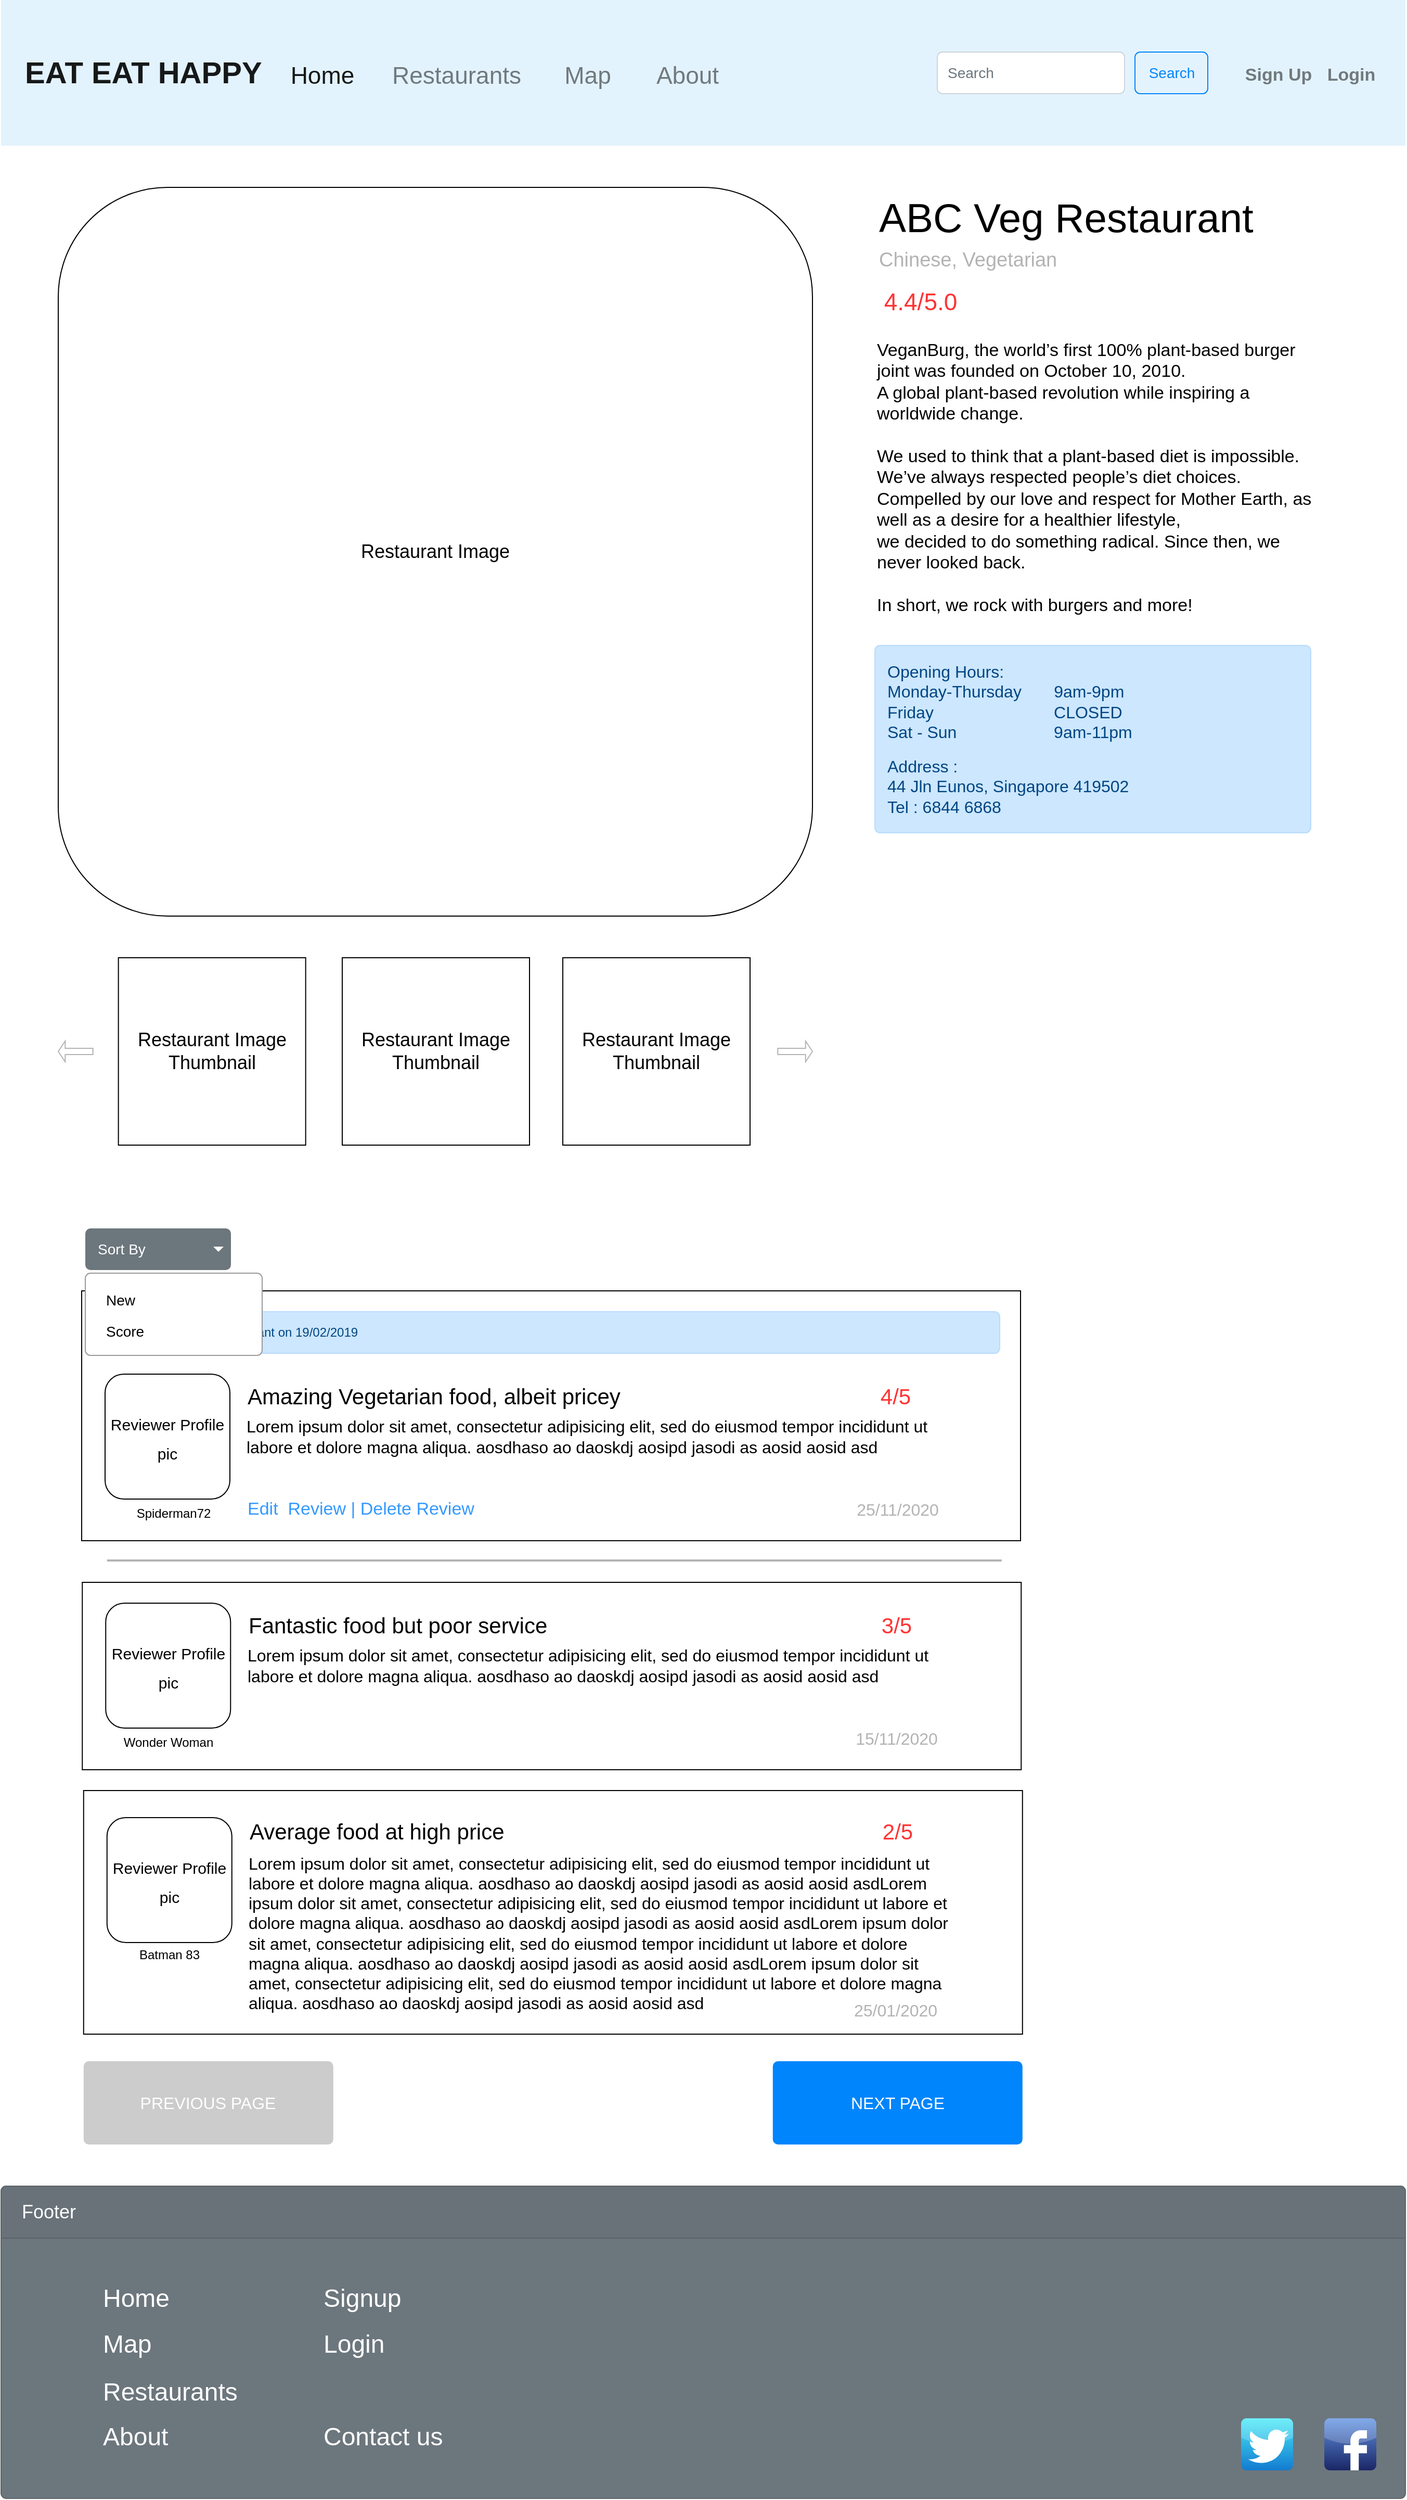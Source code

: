 <mxfile version="13.10.4" type="device"><diagram name="Page-1" id="c9db0220-8083-56f3-ca83-edcdcd058819"><mxGraphModel dx="1422" dy="794" grid="1" gridSize="20" guides="1" tooltips="1" connect="1" arrows="1" fold="1" page="1" pageScale="1.5" pageWidth="900" pageHeight="1600" background="#ffffff" math="0" shadow="0"><root><mxCell id="0" style=";html=1;"/><mxCell id="1" style=";html=1;" parent="0"/><mxCell id="85WpwkJEKQ2H6c67E8x_-16" value="&lt;font style=&quot;font-size: 29px&quot;&gt;&lt;b&gt;&amp;nbsp;EAT EAT HAPPY&lt;/b&gt;&lt;/font&gt;" style="html=1;shadow=0;dashed=0;fillColor=#E3F3FD;strokeColor=none;fontSize=16;fontColor=#161819;align=left;spacing=15;" parent="1" vertex="1"><mxGeometry width="1350" height="140" as="geometry"/></mxCell><mxCell id="85WpwkJEKQ2H6c67E8x_-17" value="Home" style="fillColor=none;strokeColor=none;fontSize=23;fontColor=#161819;align=center;" parent="85WpwkJEKQ2H6c67E8x_-16" vertex="1"><mxGeometry width="70" height="40" relative="1" as="geometry"><mxPoint x="274" y="50" as="offset"/></mxGeometry></mxCell><mxCell id="85WpwkJEKQ2H6c67E8x_-18" value="Restaurants" style="fillColor=none;strokeColor=none;fontSize=23;fontColor=#71797E;align=center;" parent="85WpwkJEKQ2H6c67E8x_-16" vertex="1"><mxGeometry width="70" height="40" relative="1" as="geometry"><mxPoint x="403" y="50" as="offset"/></mxGeometry></mxCell><mxCell id="85WpwkJEKQ2H6c67E8x_-19" value="Map" style="fillColor=none;strokeColor=none;fontSize=23;fontColor=#71797E;align=center;spacingRight=0;" parent="85WpwkJEKQ2H6c67E8x_-16" vertex="1"><mxGeometry width="80" height="40" relative="1" as="geometry"><mxPoint x="524" y="50" as="offset"/></mxGeometry></mxCell><mxCell id="85WpwkJEKQ2H6c67E8x_-20" value="About" style="fillColor=none;strokeColor=none;fontSize=23;fontColor=#71797E;align=center;" parent="85WpwkJEKQ2H6c67E8x_-16" vertex="1"><mxGeometry width="80" height="40" relative="1" as="geometry"><mxPoint x="620" y="50" as="offset"/></mxGeometry></mxCell><mxCell id="85WpwkJEKQ2H6c67E8x_-21" value="Search" style="html=1;shadow=0;dashed=0;shape=mxgraph.bootstrap.rrect;rSize=5;fontSize=14;fontColor=#0085FC;strokeColor=#0085FC;fillColor=none;" parent="85WpwkJEKQ2H6c67E8x_-16" vertex="1"><mxGeometry x="1" width="70" height="40" relative="1" as="geometry"><mxPoint x="-260" y="50" as="offset"/></mxGeometry></mxCell><mxCell id="85WpwkJEKQ2H6c67E8x_-22" value="Search" style="html=1;shadow=0;dashed=0;shape=mxgraph.bootstrap.rrect;rSize=5;fontSize=14;fontColor=#6C767D;strokeColor=#CED4DA;fillColor=#ffffff;align=left;spacing=10;" parent="85WpwkJEKQ2H6c67E8x_-16" vertex="1"><mxGeometry x="1" width="180" height="40" relative="1" as="geometry"><mxPoint x="-450" y="50" as="offset"/></mxGeometry></mxCell><mxCell id="85WpwkJEKQ2H6c67E8x_-23" value="Sign Up" style="fillColor=none;strokeColor=none;fontSize=17;fontColor=#71797E;align=center;fontStyle=1" parent="85WpwkJEKQ2H6c67E8x_-16" vertex="1"><mxGeometry x="1193" y="23.333" width="70" height="93.333" as="geometry"/></mxCell><mxCell id="85WpwkJEKQ2H6c67E8x_-24" value="Login" style="fillColor=none;strokeColor=none;fontSize=17;fontColor=#71797E;align=center;fontStyle=1" parent="85WpwkJEKQ2H6c67E8x_-16" vertex="1"><mxGeometry x="1263" y="23.333" width="70" height="93.333" as="geometry"/></mxCell><mxCell id="85WpwkJEKQ2H6c67E8x_-55" value="" style="html=1;shadow=0;dashed=0;shape=mxgraph.bootstrap.rrect;rSize=5;strokeColor=#5B646A;html=1;whiteSpace=wrap;fillColor=#6C767D;fontColor=#ffffff;verticalAlign=bottom;align=left;spacing=20;spacingBottom=0;fontSize=14;" parent="1" vertex="1"><mxGeometry y="2100" width="1350" height="300" as="geometry"/></mxCell><mxCell id="85WpwkJEKQ2H6c67E8x_-56" value="Footer" style="html=1;shadow=0;dashed=0;shape=mxgraph.bootstrap.topButton;rSize=5;perimeter=none;whiteSpace=wrap;fillColor=#697279;strokeColor=#5B646A;fontColor=#ffffff;resizeWidth=1;fontSize=18;align=left;spacing=20;" parent="85WpwkJEKQ2H6c67E8x_-55" vertex="1"><mxGeometry width="1350" height="50" relative="1" as="geometry"/></mxCell><mxCell id="85WpwkJEKQ2H6c67E8x_-61" value="Home" style="fillColor=none;strokeColor=none;fontSize=24;align=left;spacing=10;fontColor=#FFFFFF;" parent="85WpwkJEKQ2H6c67E8x_-55" vertex="1"><mxGeometry x="88" y="90" width="80" height="30" as="geometry"/></mxCell><mxCell id="85WpwkJEKQ2H6c67E8x_-70" value="Map" style="fillColor=none;strokeColor=none;fontSize=24;align=left;spacing=10;fontColor=#FFFFFF;" parent="85WpwkJEKQ2H6c67E8x_-55" vertex="1"><mxGeometry x="88" y="134" width="80" height="30" as="geometry"/></mxCell><mxCell id="85WpwkJEKQ2H6c67E8x_-71" value="Restaurants" style="fillColor=none;strokeColor=none;fontSize=24;align=left;spacing=10;fontColor=#FFFFFF;" parent="85WpwkJEKQ2H6c67E8x_-55" vertex="1"><mxGeometry x="88" y="180" width="80" height="30" as="geometry"/></mxCell><mxCell id="85WpwkJEKQ2H6c67E8x_-72" value="About" style="fillColor=none;strokeColor=none;fontSize=24;align=left;spacing=10;fontColor=#FFFFFF;" parent="85WpwkJEKQ2H6c67E8x_-55" vertex="1"><mxGeometry x="88" y="223" width="80" height="30" as="geometry"/></mxCell><mxCell id="85WpwkJEKQ2H6c67E8x_-73" value="" style="dashed=0;outlineConnect=0;html=1;align=center;labelPosition=center;verticalLabelPosition=bottom;verticalAlign=top;shape=mxgraph.webicons.twitter;fillColor=#49EAF7;gradientColor=#137BD0;fontSize=24;fontColor=#FFFFFF;" parent="85WpwkJEKQ2H6c67E8x_-55" vertex="1"><mxGeometry x="1192" y="223" width="50" height="50" as="geometry"/></mxCell><mxCell id="85WpwkJEKQ2H6c67E8x_-74" value="" style="dashed=0;outlineConnect=0;html=1;align=center;labelPosition=center;verticalLabelPosition=bottom;verticalAlign=top;shape=mxgraph.webicons.facebook;fillColor=#6294E4;gradientColor=#1A2665;fontSize=24;fontColor=#FFFFFF;" parent="85WpwkJEKQ2H6c67E8x_-55" vertex="1"><mxGeometry x="1272" y="223" width="50" height="50" as="geometry"/></mxCell><mxCell id="85WpwkJEKQ2H6c67E8x_-75" value="Signup" style="fillColor=none;strokeColor=none;fontSize=24;align=left;spacing=10;fontColor=#FFFFFF;" parent="85WpwkJEKQ2H6c67E8x_-55" vertex="1"><mxGeometry x="300" y="90" width="80" height="30" as="geometry"/></mxCell><mxCell id="85WpwkJEKQ2H6c67E8x_-76" value="Login" style="fillColor=none;strokeColor=none;fontSize=24;align=left;spacing=10;fontColor=#FFFFFF;" parent="85WpwkJEKQ2H6c67E8x_-55" vertex="1"><mxGeometry x="300" y="134" width="80" height="30" as="geometry"/></mxCell><mxCell id="85WpwkJEKQ2H6c67E8x_-78" value="Contact us" style="fillColor=none;strokeColor=none;fontSize=24;align=left;spacing=10;fontColor=#FFFFFF;" parent="85WpwkJEKQ2H6c67E8x_-55" vertex="1"><mxGeometry x="300" y="223" width="80" height="30" as="geometry"/></mxCell><mxCell id="qzQl9DoCIn9ok1uwK8vP-1" value="Restaurant Image" style="rounded=1;whiteSpace=wrap;html=1;fontSize=18;" parent="1" vertex="1"><mxGeometry x="55" y="180" width="725" height="700" as="geometry"/></mxCell><mxCell id="qzQl9DoCIn9ok1uwK8vP-2" value="&lt;span&gt;Restaurant Image&lt;br&gt;Thumbnail&lt;br&gt;&lt;/span&gt;" style="rounded=0;whiteSpace=wrap;html=1;fontSize=18;" parent="1" vertex="1"><mxGeometry x="112.82" y="920" width="180" height="180" as="geometry"/></mxCell><mxCell id="qzQl9DoCIn9ok1uwK8vP-3" value="&lt;span&gt;Restaurant Image&lt;/span&gt;&lt;br&gt;&lt;span&gt;Thumbnail&lt;/span&gt;" style="rounded=0;whiteSpace=wrap;html=1;fontSize=18;" parent="1" vertex="1"><mxGeometry x="328" y="920" width="180" height="180" as="geometry"/></mxCell><mxCell id="qzQl9DoCIn9ok1uwK8vP-5" value="&lt;span&gt;Restaurant Image&lt;/span&gt;&lt;br&gt;&lt;span&gt;Thumbnail&lt;/span&gt;" style="rounded=0;whiteSpace=wrap;html=1;fontSize=18;" parent="1" vertex="1"><mxGeometry x="540" y="920" width="180" height="180" as="geometry"/></mxCell><mxCell id="qzQl9DoCIn9ok1uwK8vP-7" value="ABC Veg Restaurant" style="text;html=1;strokeColor=none;fillColor=none;align=left;verticalAlign=middle;whiteSpace=wrap;rounded=0;fontSize=39;" parent="1" vertex="1"><mxGeometry x="841.88" y="200" width="425" height="20" as="geometry"/></mxCell><mxCell id="qzQl9DoCIn9ok1uwK8vP-8" value="&lt;font&gt;Chinese, Vegetarian&amp;nbsp;&lt;/font&gt;" style="text;html=1;strokeColor=none;fillColor=none;align=left;verticalAlign=middle;whiteSpace=wrap;rounded=0;fontSize=19;fontColor=#B3B3B3;" parent="1" vertex="1"><mxGeometry x="841.88" y="240" width="380" height="20" as="geometry"/></mxCell><mxCell id="qzQl9DoCIn9ok1uwK8vP-9" value="4.4/5.0" style="text;html=1;strokeColor=none;fillColor=none;align=center;verticalAlign=middle;whiteSpace=wrap;rounded=0;fontSize=23;fontColor=#FF3333;" parent="1" vertex="1"><mxGeometry x="863.76" y="280" width="40" height="20" as="geometry"/></mxCell><mxCell id="qzQl9DoCIn9ok1uwK8vP-10" value="" style="rounded=0;whiteSpace=wrap;html=1;fontSize=23;fontColor=#FF3333;align=left;" parent="1" vertex="1"><mxGeometry x="77.5" y="1240" width="902.5" height="240" as="geometry"/></mxCell><mxCell id="qzQl9DoCIn9ok1uwK8vP-11" value="You reviewed this restaurant on 19/02/2019" style="html=1;shadow=0;dashed=0;shape=mxgraph.bootstrap.rrect;rSize=5;strokeColor=#B8DCFE;strokeWidth=1;fillColor=#CCE7FE;fontColor=#004583;whiteSpace=wrap;align=left;verticalAlign=middle;spacingLeft=10;" parent="1" vertex="1"><mxGeometry x="100" y="1260" width="860" height="40" as="geometry"/></mxCell><mxCell id="qzQl9DoCIn9ok1uwK8vP-12" value="&lt;font style=&quot;font-size: 15px&quot; color=&quot;#000000&quot;&gt;Reviewer Profile pic&lt;/font&gt;" style="rounded=1;whiteSpace=wrap;html=1;fontSize=23;fontColor=#FF3333;align=center;" parent="1" vertex="1"><mxGeometry x="100" y="1320" width="120" height="120" as="geometry"/></mxCell><mxCell id="qzQl9DoCIn9ok1uwK8vP-14" value="&lt;h1 style=&quot;text-align: left ; font-size: 16px&quot;&gt;&lt;font style=&quot;font-weight: normal&quot;&gt;Lorem ipsum dolor sit amet, consectetur adipisicing elit, sed do eiusmod tempor incididunt ut labore et dolore magna aliqua. aosdhaso ao daoskdj aosipd jasodi as aosid aosid asd&lt;/font&gt;&lt;/h1&gt;" style="text;html=1;strokeColor=none;fillColor=none;align=center;verticalAlign=middle;whiteSpace=wrap;rounded=0;fontSize=21;" parent="1" vertex="1"><mxGeometry x="235" y="1370" width="680" height="20" as="geometry"/></mxCell><mxCell id="qzQl9DoCIn9ok1uwK8vP-15" value="Amazing Vegetarian food, albeit pricey" style="text;html=1;strokeColor=none;fillColor=none;align=left;verticalAlign=middle;whiteSpace=wrap;rounded=0;fontSize=21;" parent="1" vertex="1"><mxGeometry x="235" y="1331" width="440" height="20" as="geometry"/></mxCell><mxCell id="qzQl9DoCIn9ok1uwK8vP-16" value="&lt;font color=&quot;#3399ff&quot; style=&quot;font-size: 17px;&quot;&gt;Edit&amp;nbsp; Review | Delete Review&lt;/font&gt;" style="text;html=1;strokeColor=none;fillColor=none;align=left;verticalAlign=middle;whiteSpace=wrap;rounded=0;fontSize=17;fontColor=#000000;" parent="1" vertex="1"><mxGeometry x="235" y="1440" width="345" height="20" as="geometry"/></mxCell><mxCell id="qzQl9DoCIn9ok1uwK8vP-17" value="4/5" style="text;html=1;strokeColor=none;fillColor=none;align=center;verticalAlign=middle;whiteSpace=wrap;rounded=0;fontSize=21;fontColor=#FF3333;" parent="1" vertex="1"><mxGeometry x="840" y="1331" width="40" height="20" as="geometry"/></mxCell><mxCell id="qzQl9DoCIn9ok1uwK8vP-25" value="" style="line;strokeWidth=2;html=1;fontSize=17;align=left;fontColor=#E6E6E6;strokeColor=#B3B3B3;" parent="1" vertex="1"><mxGeometry x="101.88" y="1494" width="860" height="10" as="geometry"/></mxCell><mxCell id="qzQl9DoCIn9ok1uwK8vP-26" value="" style="group" parent="1" vertex="1" connectable="0"><mxGeometry x="78.13" y="1520" width="902.5" height="180" as="geometry"/></mxCell><mxCell id="qzQl9DoCIn9ok1uwK8vP-18" value="" style="rounded=0;whiteSpace=wrap;html=1;fontSize=23;fontColor=#FF3333;align=left;" parent="qzQl9DoCIn9ok1uwK8vP-26" vertex="1"><mxGeometry width="902.5" height="180" as="geometry"/></mxCell><mxCell id="qzQl9DoCIn9ok1uwK8vP-20" value="&lt;font style=&quot;font-size: 15px&quot; color=&quot;#000000&quot;&gt;Reviewer Profile pic&lt;/font&gt;" style="rounded=1;whiteSpace=wrap;html=1;fontSize=23;fontColor=#FF3333;align=center;" parent="qzQl9DoCIn9ok1uwK8vP-26" vertex="1"><mxGeometry x="22.5" y="20" width="120" height="120" as="geometry"/></mxCell><mxCell id="qzQl9DoCIn9ok1uwK8vP-21" value="&lt;h1 style=&quot;text-align: left ; font-size: 16px&quot;&gt;&lt;font style=&quot;font-weight: normal&quot;&gt;Lorem ipsum dolor sit amet, consectetur adipisicing elit, sed do eiusmod tempor incididunt ut labore et dolore magna aliqua. aosdhaso ao daoskdj aosipd jasodi as aosid aosid asd&lt;/font&gt;&lt;/h1&gt;" style="text;html=1;strokeColor=none;fillColor=none;align=center;verticalAlign=middle;whiteSpace=wrap;rounded=0;fontSize=21;" parent="qzQl9DoCIn9ok1uwK8vP-26" vertex="1"><mxGeometry x="157.5" y="70" width="680" height="20" as="geometry"/></mxCell><mxCell id="qzQl9DoCIn9ok1uwK8vP-22" value="Fantastic food but poor service" style="text;html=1;strokeColor=none;fillColor=none;align=left;verticalAlign=middle;whiteSpace=wrap;rounded=0;fontSize=21;" parent="qzQl9DoCIn9ok1uwK8vP-26" vertex="1"><mxGeometry x="157.5" y="31" width="440" height="20" as="geometry"/></mxCell><mxCell id="qzQl9DoCIn9ok1uwK8vP-24" value="3/5" style="text;html=1;strokeColor=none;fillColor=none;align=center;verticalAlign=middle;whiteSpace=wrap;rounded=0;fontSize=21;fontColor=#FF3333;" parent="qzQl9DoCIn9ok1uwK8vP-26" vertex="1"><mxGeometry x="762.5" y="31" width="40" height="20" as="geometry"/></mxCell><mxCell id="-cp1_8X1dZBvuNnke6hi-3" value="&lt;span style=&quot;font-size: 16px ; text-align: left&quot;&gt;15/11/2020&lt;/span&gt;" style="text;html=1;strokeColor=none;fillColor=none;align=center;verticalAlign=middle;whiteSpace=wrap;rounded=0;fontSize=16;fontColor=#B3B3B3;" vertex="1" parent="qzQl9DoCIn9ok1uwK8vP-26"><mxGeometry x="762.5" y="140" width="40" height="20" as="geometry"/></mxCell><mxCell id="-cp1_8X1dZBvuNnke6hi-13" value="Wonder Woman" style="text;html=1;strokeColor=none;fillColor=none;align=center;verticalAlign=middle;whiteSpace=wrap;rounded=0;" vertex="1" parent="qzQl9DoCIn9ok1uwK8vP-26"><mxGeometry x="33.44" y="144" width="98.13" height="20" as="geometry"/></mxCell><mxCell id="qzQl9DoCIn9ok1uwK8vP-33" value="&lt;div&gt;&lt;font color=&quot;#000000&quot;&gt;VeganBurg, the world’s first 100% plant-based burger joint was founded on October 10, 2010.&amp;nbsp;&lt;/font&gt;&lt;/div&gt;&lt;div&gt;&lt;font color=&quot;#000000&quot;&gt;A global plant-based revolution while inspiring a worldwide change.&amp;nbsp;&lt;/font&gt;&lt;/div&gt;&lt;div&gt;&lt;font color=&quot;#000000&quot;&gt;&lt;br&gt;&lt;/font&gt;&lt;/div&gt;&lt;div&gt;&lt;font color=&quot;#000000&quot;&gt;We used to think that a plant-based diet is impossible. We’ve always respected people’s diet choices.&amp;nbsp;&lt;/font&gt;&lt;/div&gt;&lt;div&gt;&lt;font color=&quot;#000000&quot;&gt;Compelled by our love and respect for Mother Earth, as well as a desire for a healthier lifestyle,&amp;nbsp;&lt;/font&gt;&lt;/div&gt;&lt;div&gt;&lt;font color=&quot;#000000&quot;&gt;we decided to do something radical. Since then, we never looked back.&lt;/font&gt;&lt;/div&gt;&lt;div&gt;&lt;font color=&quot;#000000&quot;&gt;&lt;br&gt;&lt;/font&gt;&lt;/div&gt;&lt;div&gt;&lt;font color=&quot;#000000&quot;&gt;In short, we rock with burgers and more!&lt;/font&gt;&lt;/div&gt;" style="text;html=1;strokeColor=none;fillColor=none;align=left;verticalAlign=top;whiteSpace=wrap;rounded=0;fontSize=17;fontColor=#E6E6E6;" parent="1" vertex="1"><mxGeometry x="840" y="320" width="420" height="620" as="geometry"/></mxCell><mxCell id="qzQl9DoCIn9ok1uwK8vP-35" value="" style="shape=singleArrow;whiteSpace=wrap;html=1;strokeColor=#B3B3B3;fontSize=17;fontColor=#E6E6E6;align=left;" parent="1" vertex="1"><mxGeometry x="746.67" y="1000" width="33.33" height="20" as="geometry"/></mxCell><mxCell id="qzQl9DoCIn9ok1uwK8vP-37" value="" style="shape=singleArrow;direction=west;whiteSpace=wrap;html=1;strokeColor=#B3B3B3;fontSize=17;fontColor=#E6E6E6;align=left;" parent="1" vertex="1"><mxGeometry x="55.0" y="1000" width="33.33" height="20" as="geometry"/></mxCell><mxCell id="qzQl9DoCIn9ok1uwK8vP-28" value="" style="rounded=0;whiteSpace=wrap;html=1;fontSize=23;fontColor=#FF3333;align=left;" parent="1" vertex="1"><mxGeometry x="79.38" y="1720" width="902.5" height="234" as="geometry"/></mxCell><mxCell id="qzQl9DoCIn9ok1uwK8vP-29" value="&lt;font style=&quot;font-size: 15px&quot; color=&quot;#000000&quot;&gt;Reviewer Profile pic&lt;/font&gt;" style="rounded=1;whiteSpace=wrap;html=1;fontSize=23;fontColor=#FF3333;align=center;" parent="1" vertex="1"><mxGeometry x="101.88" y="1746" width="120" height="120" as="geometry"/></mxCell><mxCell id="qzQl9DoCIn9ok1uwK8vP-31" value="Average food at high price" style="text;html=1;strokeColor=none;fillColor=none;align=left;verticalAlign=middle;whiteSpace=wrap;rounded=0;fontSize=21;" parent="1" vertex="1"><mxGeometry x="236.88" y="1746" width="440" height="26" as="geometry"/></mxCell><mxCell id="qzQl9DoCIn9ok1uwK8vP-32" value="2/5" style="text;html=1;strokeColor=none;fillColor=none;align=center;verticalAlign=middle;whiteSpace=wrap;rounded=0;fontSize=21;fontColor=#FF3333;" parent="1" vertex="1"><mxGeometry x="841.88" y="1746" width="40" height="26" as="geometry"/></mxCell><mxCell id="qzQl9DoCIn9ok1uwK8vP-30" value="&lt;h1 style=&quot;text-align: left ; font-size: 16px&quot;&gt;&lt;span style=&quot;font-weight: normal&quot;&gt;&lt;font&gt;Lorem ipsum dolor sit amet, consectetur adipisicing elit, sed do eiusmod tempor incididunt ut labore et dolore magna aliqua. aosdhaso ao daoskdj aosipd jasodi as aosid aosid asd&lt;/font&gt;Lorem ipsum dolor sit amet, consectetur adipisicing elit, sed do eiusmod tempor incididunt ut labore et dolore magna aliqua. aosdhaso ao daoskdj aosipd jasodi as aosid aosid asdLorem ipsum dolor sit amet, consectetur adipisicing elit, sed do eiusmod tempor incididunt ut labore et dolore magna aliqua. aosdhaso ao daoskdj aosipd jasodi as aosid aosid asdLorem ipsum dolor sit amet, consectetur adipisicing elit, sed do eiusmod tempor incididunt ut labore et dolore magna aliqua. aosdhaso ao daoskdj aosipd jasodi as aosid aosid asd&lt;/span&gt;&lt;/h1&gt;" style="text;html=1;strokeColor=none;fillColor=none;align=center;verticalAlign=middle;whiteSpace=wrap;rounded=0;fontSize=21;" parent="1" vertex="1"><mxGeometry x="236.88" y="1772" width="680" height="169" as="geometry"/></mxCell><mxCell id="qzQl9DoCIn9ok1uwK8vP-38" value="NEXT PAGE" style="html=1;shadow=0;dashed=0;shape=mxgraph.bootstrap.rrect;rSize=5;strokeColor=none;strokeWidth=1;fillColor=#0085FC;fontColor=#FFFFFF;whiteSpace=wrap;align=center;verticalAlign=middle;spacingLeft=0;fontStyle=0;fontSize=16;spacing=5;labelBackgroundColor=none;" parent="1" vertex="1"><mxGeometry x="741.88" y="1980" width="240" height="80" as="geometry"/></mxCell><mxCell id="qzQl9DoCIn9ok1uwK8vP-39" value="PREVIOUS PAGE" style="html=1;shadow=0;dashed=0;shape=mxgraph.bootstrap.rrect;rSize=5;strokeColor=none;strokeWidth=1;fontColor=#FFFFFF;whiteSpace=wrap;align=center;verticalAlign=middle;spacingLeft=0;fontStyle=0;fontSize=16;spacing=5;labelBackgroundColor=none;fillColor=#CCCCCC;" parent="1" vertex="1"><mxGeometry x="79.38" y="1980" width="240" height="80" as="geometry"/></mxCell><mxCell id="lHdHoJX-toWDM4FJAe0R-2" value="&lt;font&gt;&lt;span style=&quot;font-size: 16px&quot;&gt;Opening Hours:&lt;/span&gt;&lt;br&gt;&lt;span style=&quot;font-size: 16px&quot;&gt;Monday-Thursday&amp;nbsp; &amp;nbsp; &amp;nbsp; &amp;nbsp;9am-9pm&lt;/span&gt;&lt;br&gt;&lt;span style=&quot;font-size: 16px&quot;&gt;Friday&amp;nbsp; &amp;nbsp; &amp;nbsp; &amp;nbsp; &amp;nbsp; &amp;nbsp; &amp;nbsp; &amp;nbsp; &amp;nbsp; &amp;nbsp; &amp;nbsp; &amp;nbsp; &amp;nbsp; CLOSED&lt;/span&gt;&lt;br&gt;&lt;span style=&quot;font-size: 16px&quot;&gt;Sat - Sun&amp;nbsp; &amp;nbsp; &amp;nbsp; &amp;nbsp; &amp;nbsp; &amp;nbsp; &amp;nbsp; &amp;nbsp; &amp;nbsp; &amp;nbsp; &amp;nbsp;9am-11pm&lt;/span&gt;&lt;br&gt;&lt;br&gt;&lt;span style=&quot;font-size: 16px&quot;&gt;Address :&lt;/span&gt;&lt;br&gt;&lt;span style=&quot;font-size: 16px&quot;&gt;44 Jln Eunos, Singapore 419502 &lt;br&gt;Tel :&amp;nbsp;&lt;/span&gt;&lt;span style=&quot;font-size: 16px&quot;&gt;6844 6868&lt;/span&gt;&lt;br&gt;&lt;/font&gt;" style="html=1;shadow=0;dashed=0;shape=mxgraph.bootstrap.rrect;rSize=5;strokeColor=#B8DCFE;strokeWidth=1;fillColor=#CCE7FE;fontColor=#004583;whiteSpace=wrap;align=left;verticalAlign=middle;spacingLeft=10;" parent="1" vertex="1"><mxGeometry x="840" y="620" width="419" height="180" as="geometry"/></mxCell><mxCell id="-cp1_8X1dZBvuNnke6hi-1" value="&lt;span style=&quot;font-size: 16px; text-align: left;&quot;&gt;25/11/2020&lt;/span&gt;" style="text;html=1;strokeColor=none;fillColor=none;align=center;verticalAlign=middle;whiteSpace=wrap;rounded=0;fontSize=16;fontColor=#B3B3B3;" vertex="1" parent="1"><mxGeometry x="841.88" y="1440" width="40" height="20" as="geometry"/></mxCell><mxCell id="-cp1_8X1dZBvuNnke6hi-4" value="&lt;span style=&quot;font-size: 16px ; text-align: left&quot;&gt;25/01/2020&lt;/span&gt;" style="text;html=1;strokeColor=none;fillColor=none;align=center;verticalAlign=middle;whiteSpace=wrap;rounded=0;fontSize=16;fontColor=#B3B3B3;" vertex="1" parent="1"><mxGeometry x="840" y="1921" width="40" height="20" as="geometry"/></mxCell><mxCell id="-cp1_8X1dZBvuNnke6hi-6" value="" style="group" vertex="1" connectable="0" parent="1"><mxGeometry x="81" y="1180" width="170" height="122" as="geometry"/></mxCell><mxCell id="-cp1_8X1dZBvuNnke6hi-7" value="Sort By" style="html=1;shadow=0;dashed=0;shape=mxgraph.bootstrap.rrect;rSize=5;strokeColor=none;strokeWidth=1;fillColor=#6C767D;fontColor=#ffffff;whiteSpace=wrap;align=left;verticalAlign=middle;fontStyle=0;fontSize=14;spacingLeft=10;" vertex="1" parent="-cp1_8X1dZBvuNnke6hi-6"><mxGeometry width="140" height="40" as="geometry"/></mxCell><mxCell id="-cp1_8X1dZBvuNnke6hi-8" value="" style="shape=triangle;direction=south;fillColor=#ffffff;strokeColor=none;perimeter=none;" vertex="1" parent="-cp1_8X1dZBvuNnke6hi-7"><mxGeometry x="1" y="0.5" width="10" height="5" relative="1" as="geometry"><mxPoint x="-17" y="-2.5" as="offset"/></mxGeometry></mxCell><mxCell id="-cp1_8X1dZBvuNnke6hi-9" value="" style="html=1;shadow=0;dashed=0;shape=mxgraph.bootstrap.rrect;rSize=5;fillColor=#ffffff;strokeColor=#999999;fontSize=36;fontColor=#000000;" vertex="1" parent="-cp1_8X1dZBvuNnke6hi-6"><mxGeometry y="43" width="170" height="79" as="geometry"/></mxCell><mxCell id="-cp1_8X1dZBvuNnke6hi-10" value="New" style="fillColor=none;strokeColor=none;align=left;spacing=20;fontSize=14;" vertex="1" parent="-cp1_8X1dZBvuNnke6hi-9"><mxGeometry width="170" height="30" relative="1" as="geometry"><mxPoint y="10" as="offset"/></mxGeometry></mxCell><mxCell id="-cp1_8X1dZBvuNnke6hi-11" value="Score" style="fillColor=none;strokeColor=none;align=left;spacing=20;fontSize=14;" vertex="1" parent="-cp1_8X1dZBvuNnke6hi-9"><mxGeometry width="170" height="30" relative="1" as="geometry"><mxPoint y="40" as="offset"/></mxGeometry></mxCell><mxCell id="-cp1_8X1dZBvuNnke6hi-12" value="Spiderman72" style="text;html=1;strokeColor=none;fillColor=none;align=center;verticalAlign=middle;whiteSpace=wrap;rounded=0;" vertex="1" parent="1"><mxGeometry x="146" y="1444" width="40" height="20" as="geometry"/></mxCell><mxCell id="-cp1_8X1dZBvuNnke6hi-14" value="Batman 83" style="text;html=1;strokeColor=none;fillColor=none;align=center;verticalAlign=middle;whiteSpace=wrap;rounded=0;" vertex="1" parent="1"><mxGeometry x="112.82" y="1868" width="98.13" height="20" as="geometry"/></mxCell></root></mxGraphModel></diagram></mxfile>
